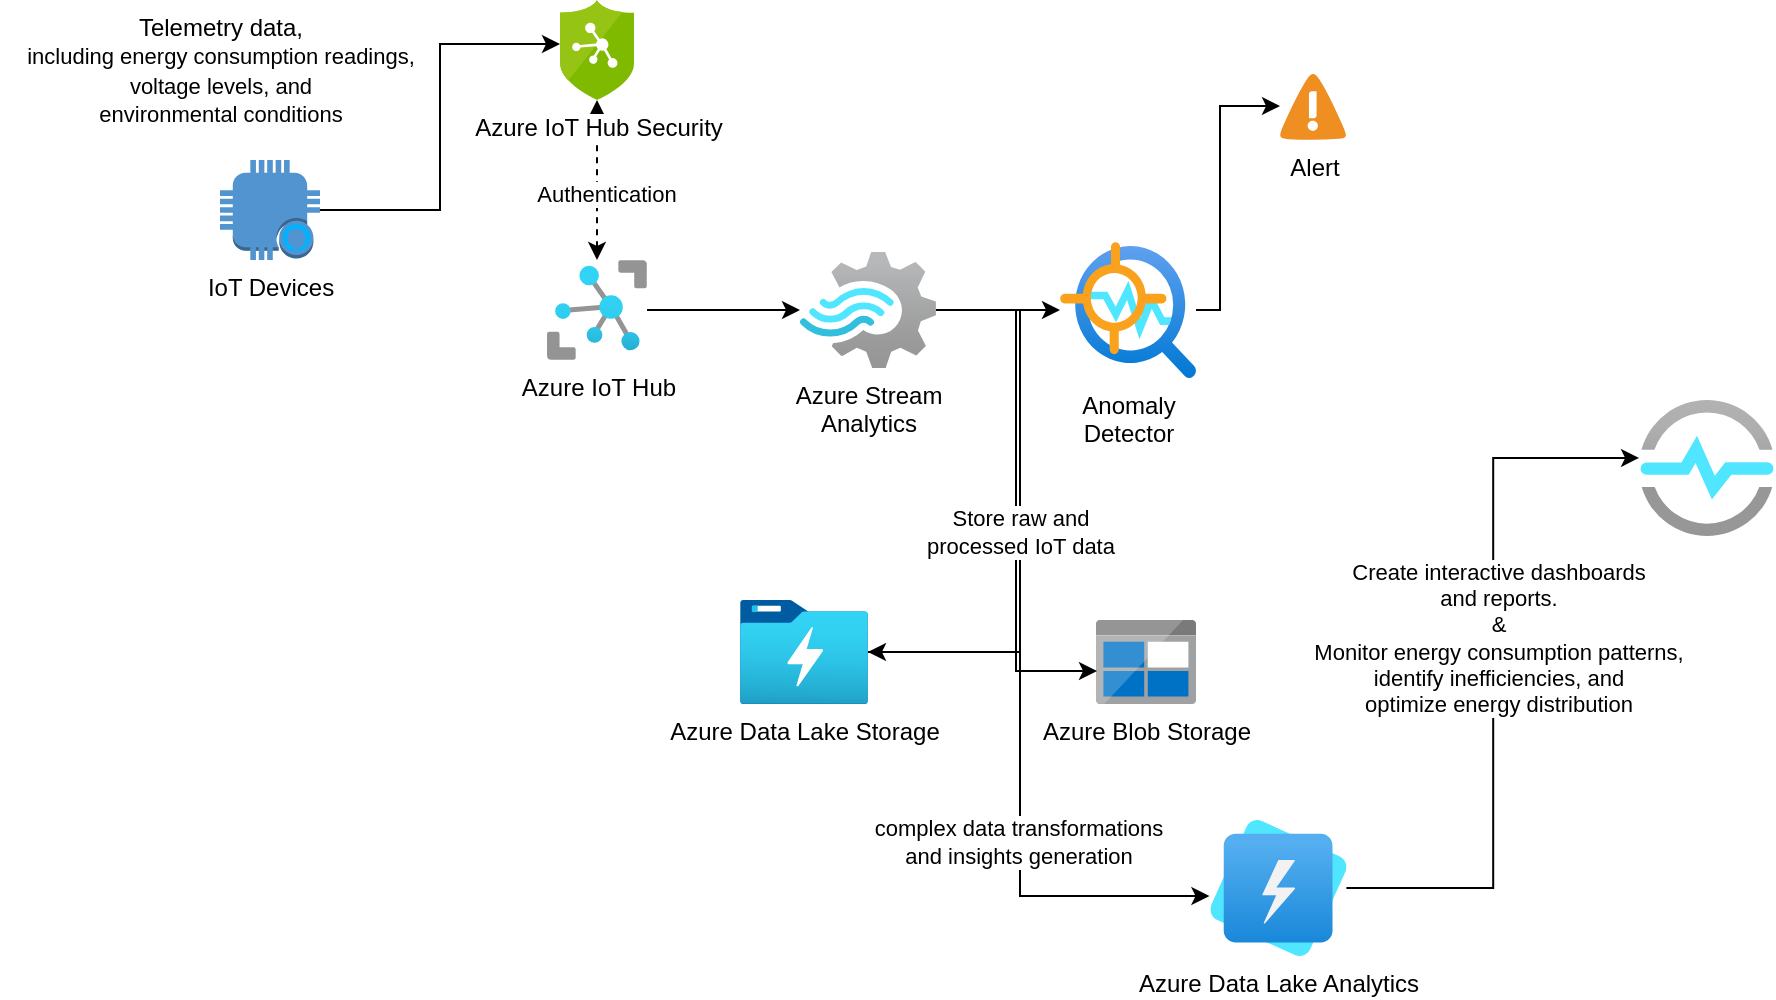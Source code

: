 <mxfile version="23.1.5" type="device">
  <diagram name="Page-1" id="884LG5f1UxygG6mR-KGI">
    <mxGraphModel dx="2139" dy="737" grid="1" gridSize="10" guides="1" tooltips="1" connect="1" arrows="1" fold="1" page="1" pageScale="1" pageWidth="827" pageHeight="1169" math="0" shadow="0">
      <root>
        <mxCell id="0" />
        <mxCell id="1" parent="0" />
        <mxCell id="8V86vOO2M9-vw_DnNcNR-4" style="edgeStyle=orthogonalEdgeStyle;rounded=0;orthogonalLoop=1;jettySize=auto;html=1;dashed=1;startArrow=classic;startFill=1;" edge="1" parent="1" source="8V86vOO2M9-vw_DnNcNR-1" target="8V86vOO2M9-vw_DnNcNR-2">
          <mxGeometry relative="1" as="geometry" />
        </mxCell>
        <mxCell id="8V86vOO2M9-vw_DnNcNR-5" value="Authentication" style="edgeLabel;html=1;align=center;verticalAlign=middle;resizable=0;points=[];" vertex="1" connectable="0" parent="8V86vOO2M9-vw_DnNcNR-4">
          <mxGeometry x="-0.175" y="-3" relative="1" as="geometry">
            <mxPoint x="1" as="offset" />
          </mxGeometry>
        </mxCell>
        <mxCell id="8V86vOO2M9-vw_DnNcNR-12" style="edgeStyle=orthogonalEdgeStyle;rounded=0;orthogonalLoop=1;jettySize=auto;html=1;" edge="1" parent="1" source="8V86vOO2M9-vw_DnNcNR-1" target="8V86vOO2M9-vw_DnNcNR-11">
          <mxGeometry relative="1" as="geometry" />
        </mxCell>
        <mxCell id="8V86vOO2M9-vw_DnNcNR-1" value="Azure IoT Hub" style="image;aspect=fixed;html=1;points=[];align=center;fontSize=12;image=img/lib/azure2/iot/IoT_Hub.svg;" vertex="1" parent="1">
          <mxGeometry x="-26.5" y="200" width="50" height="50" as="geometry" />
        </mxCell>
        <mxCell id="8V86vOO2M9-vw_DnNcNR-2" value="Azure IoT Hub Security" style="image;sketch=0;aspect=fixed;html=1;points=[];align=center;fontSize=12;image=img/lib/mscae/Azure_IoT_Hub_Security.svg;" vertex="1" parent="1">
          <mxGeometry x="-20" y="70" width="37" height="50" as="geometry" />
        </mxCell>
        <mxCell id="8V86vOO2M9-vw_DnNcNR-6" value="IoT Devices" style="outlineConnect=0;dashed=0;verticalLabelPosition=bottom;verticalAlign=top;align=center;html=1;shape=mxgraph.aws3.alexa_enabled_device;fillColor=#5294CF;gradientColor=none;" vertex="1" parent="1">
          <mxGeometry x="-190" y="150" width="50" height="50" as="geometry" />
        </mxCell>
        <mxCell id="8V86vOO2M9-vw_DnNcNR-7" style="edgeStyle=orthogonalEdgeStyle;rounded=0;orthogonalLoop=1;jettySize=auto;html=1;entryX=0;entryY=0.44;entryDx=0;entryDy=0;entryPerimeter=0;" edge="1" parent="1" source="8V86vOO2M9-vw_DnNcNR-6" target="8V86vOO2M9-vw_DnNcNR-2">
          <mxGeometry relative="1" as="geometry" />
        </mxCell>
        <mxCell id="8V86vOO2M9-vw_DnNcNR-10" value="Telemetry data,&lt;br style=&quot;border-color: var(--border-color); font-size: 11px;&quot;&gt;&lt;span style=&quot;font-size: 11px; background-color: rgb(255, 255, 255);&quot;&gt;including energy consumption readings,&lt;/span&gt;&lt;br style=&quot;border-color: var(--border-color); font-size: 11px;&quot;&gt;&lt;span style=&quot;font-size: 11px; background-color: rgb(255, 255, 255);&quot;&gt;voltage levels, and&lt;/span&gt;&lt;br style=&quot;border-color: var(--border-color); font-size: 11px;&quot;&gt;&lt;span style=&quot;font-size: 11px; background-color: rgb(255, 255, 255);&quot;&gt;environmental conditions&lt;/span&gt;" style="text;html=1;align=center;verticalAlign=middle;resizable=0;points=[];autosize=1;strokeColor=none;fillColor=none;" vertex="1" parent="1">
          <mxGeometry x="-300" y="70" width="220" height="70" as="geometry" />
        </mxCell>
        <mxCell id="8V86vOO2M9-vw_DnNcNR-14" style="edgeStyle=orthogonalEdgeStyle;rounded=0;orthogonalLoop=1;jettySize=auto;html=1;" edge="1" parent="1" source="8V86vOO2M9-vw_DnNcNR-11" target="8V86vOO2M9-vw_DnNcNR-13">
          <mxGeometry relative="1" as="geometry" />
        </mxCell>
        <mxCell id="8V86vOO2M9-vw_DnNcNR-22" style="edgeStyle=orthogonalEdgeStyle;rounded=0;orthogonalLoop=1;jettySize=auto;html=1;" edge="1" parent="1" source="8V86vOO2M9-vw_DnNcNR-11" target="8V86vOO2M9-vw_DnNcNR-20">
          <mxGeometry relative="1" as="geometry">
            <Array as="points">
              <mxPoint x="210" y="225" />
              <mxPoint x="210" y="396" />
            </Array>
          </mxGeometry>
        </mxCell>
        <mxCell id="8V86vOO2M9-vw_DnNcNR-11" value="Azure Stream &lt;br&gt;Analytics" style="image;aspect=fixed;html=1;points=[];align=center;fontSize=12;image=img/lib/azure2/analytics/Stream_Analytics_Jobs.svg;" vertex="1" parent="1">
          <mxGeometry x="100" y="196" width="68" height="58.0" as="geometry" />
        </mxCell>
        <mxCell id="8V86vOO2M9-vw_DnNcNR-16" style="edgeStyle=orthogonalEdgeStyle;rounded=0;orthogonalLoop=1;jettySize=auto;html=1;" edge="1" parent="1" source="8V86vOO2M9-vw_DnNcNR-13" target="8V86vOO2M9-vw_DnNcNR-15">
          <mxGeometry relative="1" as="geometry">
            <Array as="points">
              <mxPoint x="310" y="225" />
              <mxPoint x="310" y="123" />
            </Array>
          </mxGeometry>
        </mxCell>
        <mxCell id="8V86vOO2M9-vw_DnNcNR-13" value="Anomaly&lt;br&gt;Detector" style="image;aspect=fixed;html=1;points=[];align=center;fontSize=12;image=img/lib/azure2/ai_machine_learning/Anomaly_Detector.svg;" vertex="1" parent="1">
          <mxGeometry x="230" y="191" width="68" height="68" as="geometry" />
        </mxCell>
        <mxCell id="8V86vOO2M9-vw_DnNcNR-15" value="Alert" style="shadow=0;dashed=0;html=1;strokeColor=none;fillColor=#4495D1;labelPosition=center;verticalLabelPosition=bottom;verticalAlign=top;align=center;outlineConnect=0;shape=mxgraph.veeam.2d.alert;" vertex="1" parent="1">
          <mxGeometry x="340" y="106.8" width="33.2" height="33.2" as="geometry" />
        </mxCell>
        <mxCell id="8V86vOO2M9-vw_DnNcNR-17" value="Azure Blob Storage" style="image;sketch=0;aspect=fixed;html=1;points=[];align=center;fontSize=12;image=img/lib/mscae/BlobBlock.svg;" vertex="1" parent="1">
          <mxGeometry x="248" y="380" width="50" height="42" as="geometry" />
        </mxCell>
        <mxCell id="8V86vOO2M9-vw_DnNcNR-18" style="edgeStyle=orthogonalEdgeStyle;rounded=0;orthogonalLoop=1;jettySize=auto;html=1;entryX=0.01;entryY=0.607;entryDx=0;entryDy=0;entryPerimeter=0;" edge="1" parent="1" source="8V86vOO2M9-vw_DnNcNR-11" target="8V86vOO2M9-vw_DnNcNR-17">
          <mxGeometry relative="1" as="geometry" />
        </mxCell>
        <mxCell id="8V86vOO2M9-vw_DnNcNR-19" value="Store raw and &lt;br&gt;processed IoT data" style="edgeLabel;html=1;align=center;verticalAlign=middle;resizable=0;points=[];" vertex="1" connectable="0" parent="8V86vOO2M9-vw_DnNcNR-18">
          <mxGeometry x="0.153" y="2" relative="1" as="geometry">
            <mxPoint as="offset" />
          </mxGeometry>
        </mxCell>
        <mxCell id="8V86vOO2M9-vw_DnNcNR-20" value="Azure Data Lake Storage" style="image;aspect=fixed;html=1;points=[];align=center;fontSize=12;image=img/lib/azure2/storage/Data_Lake_Storage_Gen1.svg;" vertex="1" parent="1">
          <mxGeometry x="70" y="370" width="64" height="52" as="geometry" />
        </mxCell>
        <mxCell id="8V86vOO2M9-vw_DnNcNR-23" value="Azure Data Lake Analytics" style="image;aspect=fixed;html=1;points=[];align=center;fontSize=12;image=img/lib/azure2/analytics/Data_Lake_Analytics.svg;" vertex="1" parent="1">
          <mxGeometry x="305.2" y="480" width="68" height="68" as="geometry" />
        </mxCell>
        <mxCell id="8V86vOO2M9-vw_DnNcNR-24" style="edgeStyle=orthogonalEdgeStyle;rounded=0;orthogonalLoop=1;jettySize=auto;html=1;entryX=-0.007;entryY=0.559;entryDx=0;entryDy=0;entryPerimeter=0;" edge="1" parent="1" source="8V86vOO2M9-vw_DnNcNR-20" target="8V86vOO2M9-vw_DnNcNR-23">
          <mxGeometry relative="1" as="geometry">
            <Array as="points">
              <mxPoint x="210" y="396" />
              <mxPoint x="210" y="518" />
            </Array>
          </mxGeometry>
        </mxCell>
        <mxCell id="8V86vOO2M9-vw_DnNcNR-25" value="complex data transformations &lt;br&gt;and insights generation" style="edgeLabel;html=1;align=center;verticalAlign=middle;resizable=0;points=[];" vertex="1" connectable="0" parent="8V86vOO2M9-vw_DnNcNR-24">
          <mxGeometry x="0.161" y="-1" relative="1" as="geometry">
            <mxPoint y="1" as="offset" />
          </mxGeometry>
        </mxCell>
        <mxCell id="8V86vOO2M9-vw_DnNcNR-26" value="" style="image;aspect=fixed;html=1;points=[];align=center;fontSize=12;image=img/lib/azure2/iot/Time_Series_Insights_Environments.svg;" vertex="1" parent="1">
          <mxGeometry x="520" y="270" width="67" height="68" as="geometry" />
        </mxCell>
        <mxCell id="8V86vOO2M9-vw_DnNcNR-27" style="edgeStyle=orthogonalEdgeStyle;rounded=0;orthogonalLoop=1;jettySize=auto;html=1;entryX=-0.007;entryY=0.426;entryDx=0;entryDy=0;entryPerimeter=0;" edge="1" parent="1" source="8V86vOO2M9-vw_DnNcNR-23" target="8V86vOO2M9-vw_DnNcNR-26">
          <mxGeometry relative="1" as="geometry" />
        </mxCell>
        <mxCell id="8V86vOO2M9-vw_DnNcNR-28" value="Create interactive dashboards &lt;br&gt;and reports.&lt;br&gt;&amp;amp;&lt;br&gt;Monitor energy consumption patterns, &lt;br&gt;identify inefficiencies, and &lt;br&gt;optimize energy distribution" style="edgeLabel;html=1;align=center;verticalAlign=middle;resizable=0;points=[];" vertex="1" connectable="0" parent="8V86vOO2M9-vw_DnNcNR-27">
          <mxGeometry x="0.102" y="-2" relative="1" as="geometry">
            <mxPoint as="offset" />
          </mxGeometry>
        </mxCell>
      </root>
    </mxGraphModel>
  </diagram>
</mxfile>
